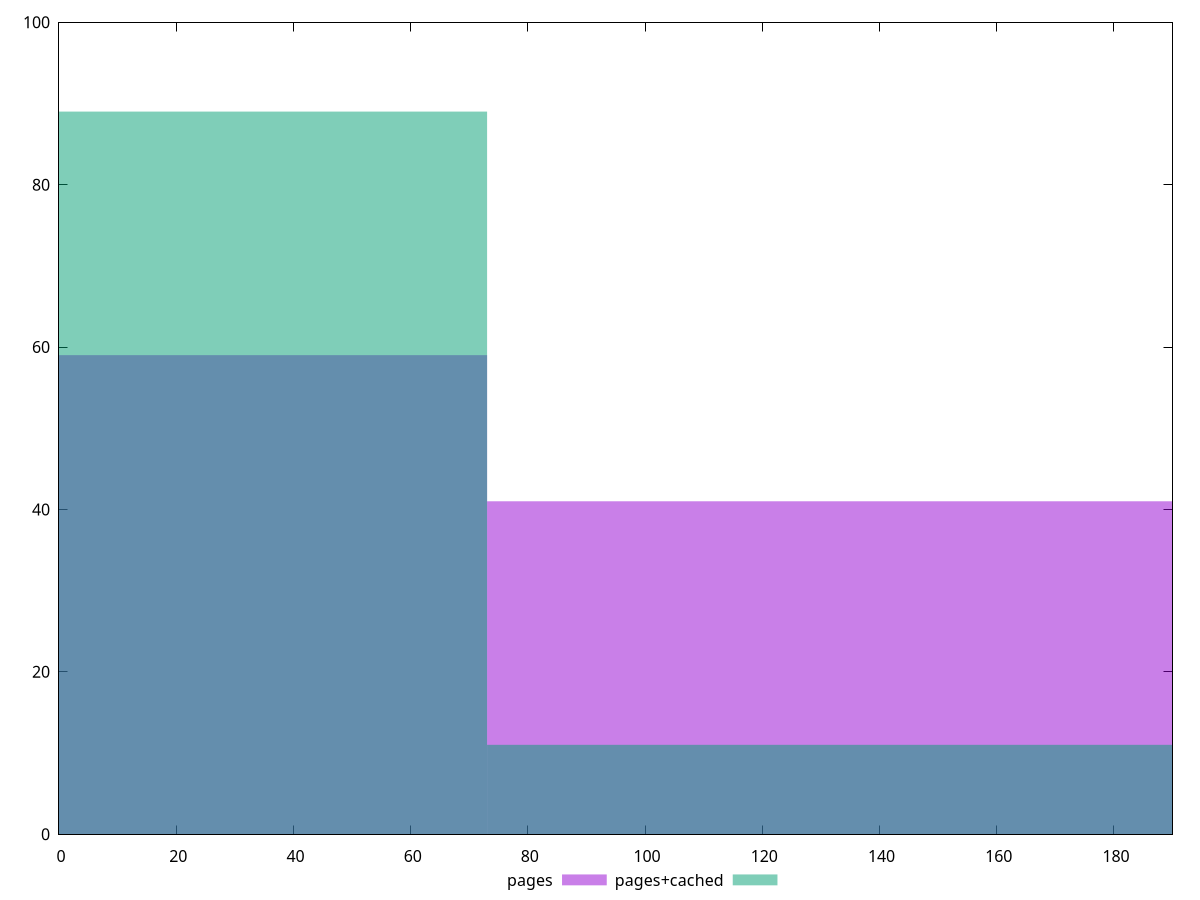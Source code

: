 reset

$pages <<EOF
0 59
146.09436108088758 41
EOF

$pagesCached <<EOF
0 89
146.09436108088758 11
EOF

set key outside below
set boxwidth 146.09436108088758
set xrange [0:190]
set yrange [0:100]
set trange [0:100]
set style fill transparent solid 0.5 noborder
set terminal svg size 640, 500 enhanced background rgb 'white'
set output "report_00013_2021-02-09T12-04-24.940Z/unminified-css/comparison/histogram/0_vs_1.svg"

plot $pages title "pages" with boxes, \
     $pagesCached title "pages+cached" with boxes

reset
